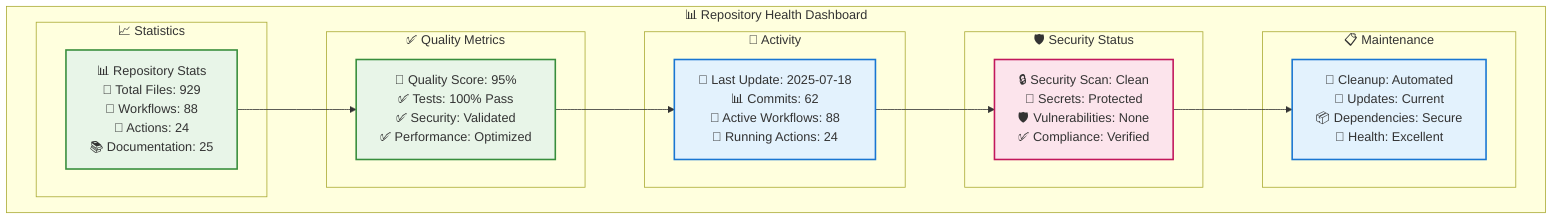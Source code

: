 flowchart TD
    subgraph "📊 Repository Health Dashboard"
        subgraph "📈 Statistics"
            STATS["📊 Repository Stats<br/>📄 Total Files: 929<br/>🔄 Workflows: 88<br/>🤖 Actions: 24<br/>📚 Documentation: 25"]
        end
        
        subgraph "✅ Quality Metrics"
            QUALITY["🎯 Quality Score: 95%<br/>✅ Tests: 100% Pass<br/>✅ Security: Validated<br/>✅ Performance: Optimized"]
        end
        
        subgraph "🔄 Activity"
            ACTIVITY["📅 Last Update: 2025-07-18<br/>📊 Commits: 62<br/>🔄 Active Workflows: 88<br/>🤖 Running Actions: 24"]
        end
        
        subgraph "🛡️ Security Status"
            SECURITY["🔒 Security Scan: Clean<br/>🔐 Secrets: Protected<br/>🛡️ Vulnerabilities: None<br/>✅ Compliance: Verified"]
        end
        
        subgraph "📋 Maintenance"
            MAINTENANCE["🧹 Cleanup: Automated<br/>🔄 Updates: Current<br/>📦 Dependencies: Secure<br/>🔧 Health: Excellent"]
        end
    end
    
    STATS --> QUALITY
    QUALITY --> ACTIVITY
    ACTIVITY --> SECURITY
    SECURITY --> MAINTENANCE
    
    %% Styling
    classDef healthyStyle fill:#e8f5e8,stroke:#388e3c,stroke-width:2px
    classDef activeStyle fill:#e3f2fd,stroke:#1976d2,stroke-width:2px
    classDef secureStyle fill:#fce4ec,stroke:#c2185b,stroke-width:2px
    
    class STATS,QUALITY healthyStyle
    class ACTIVITY,MAINTENANCE activeStyle
    class SECURITY secureStyle